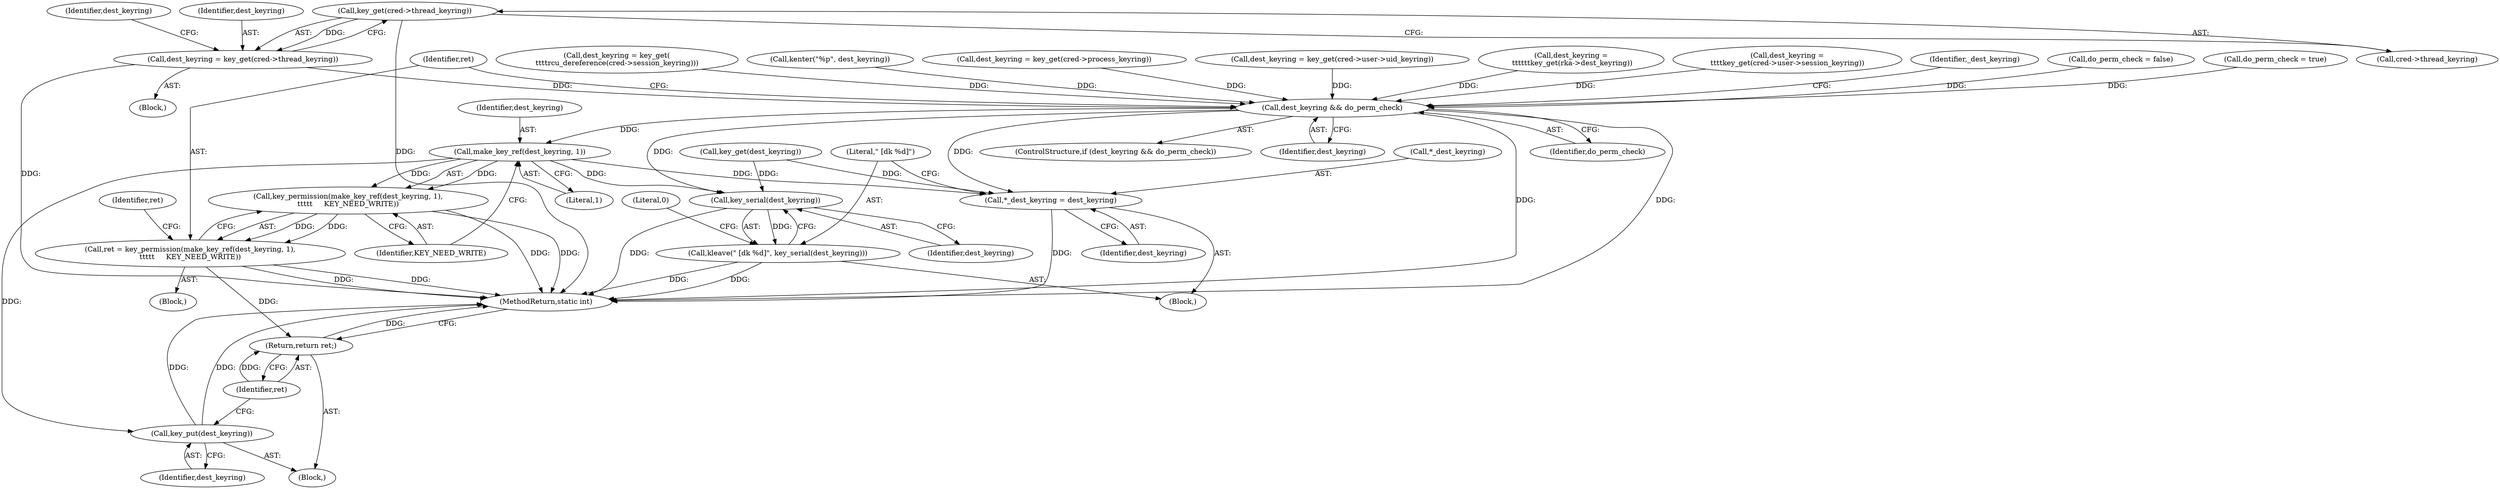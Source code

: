 digraph "0_linux_4dca6ea1d9432052afb06baf2e3ae78188a4410b@pointer" {
"1000193" [label="(Call,key_get(cred->thread_keyring))"];
"1000191" [label="(Call,dest_keyring = key_get(cred->thread_keyring))"];
"1000247" [label="(Call,dest_keyring && do_perm_check)"];
"1000254" [label="(Call,make_key_ref(dest_keyring, 1))"];
"1000253" [label="(Call,key_permission(make_key_ref(dest_keyring, 1),\n\t\t\t\t\t     KEY_NEED_WRITE))"];
"1000251" [label="(Call,ret = key_permission(make_key_ref(dest_keyring, 1),\n\t\t\t\t\t     KEY_NEED_WRITE))"];
"1000263" [label="(Return,return ret;)"];
"1000261" [label="(Call,key_put(dest_keyring))"];
"1000265" [label="(Call,*_dest_keyring = dest_keyring)"];
"1000271" [label="(Call,key_serial(dest_keyring))"];
"1000269" [label="(Call,kleave(\" [dk %d]\", key_serial(dest_keyring)))"];
"1000198" [label="(Identifier,dest_keyring)"];
"1000250" [label="(Block,)"];
"1000224" [label="(Call,dest_keyring =\n\t\t\t\tkey_get(cred->user->session_keyring))"];
"1000247" [label="(Call,dest_keyring && do_perm_check)"];
"1000246" [label="(ControlStructure,if (dest_keyring && do_perm_check))"];
"1000267" [label="(Identifier,_dest_keyring)"];
"1000191" [label="(Call,dest_keyring = key_get(cred->thread_keyring))"];
"1000186" [label="(Call,do_perm_check = false)"];
"1000257" [label="(Identifier,KEY_NEED_WRITE)"];
"1000252" [label="(Identifier,ret)"];
"1000130" [label="(Call,do_perm_check = true)"];
"1000212" [label="(Call,dest_keyring = key_get(\n\t\t\t\trcu_dereference(cred->session_keyring)))"];
"1000137" [label="(Block,)"];
"1000194" [label="(Call,cred->thread_keyring)"];
"1000249" [label="(Identifier,do_perm_check)"];
"1000256" [label="(Literal,1)"];
"1000270" [label="(Literal,\" [dk %d]\")"];
"1000248" [label="(Identifier,dest_keyring)"];
"1000251" [label="(Call,ret = key_permission(make_key_ref(dest_keyring, 1),\n\t\t\t\t\t     KEY_NEED_WRITE))"];
"1000119" [label="(Call,kenter(\"%p\", dest_keyring))"];
"1000271" [label="(Call,key_serial(dest_keyring))"];
"1000264" [label="(Identifier,ret)"];
"1000266" [label="(Call,*_dest_keyring)"];
"1000125" [label="(Call,key_get(dest_keyring))"];
"1000265" [label="(Call,*_dest_keyring = dest_keyring)"];
"1000255" [label="(Identifier,dest_keyring)"];
"1000106" [label="(Block,)"];
"1000275" [label="(MethodReturn,static int)"];
"1000269" [label="(Call,kleave(\" [dk %d]\", key_serial(dest_keyring)))"];
"1000253" [label="(Call,key_permission(make_key_ref(dest_keyring, 1),\n\t\t\t\t\t     KEY_NEED_WRITE))"];
"1000201" [label="(Call,dest_keyring = key_get(cred->process_keyring))"];
"1000268" [label="(Identifier,dest_keyring)"];
"1000263" [label="(Return,return ret;)"];
"1000272" [label="(Identifier,dest_keyring)"];
"1000274" [label="(Literal,0)"];
"1000192" [label="(Identifier,dest_keyring)"];
"1000261" [label="(Call,key_put(dest_keyring))"];
"1000260" [label="(Block,)"];
"1000234" [label="(Call,dest_keyring = key_get(cred->user->uid_keyring))"];
"1000259" [label="(Identifier,ret)"];
"1000172" [label="(Call,dest_keyring =\n \t\t\t\t\t\tkey_get(rka->dest_keyring))"];
"1000262" [label="(Identifier,dest_keyring)"];
"1000193" [label="(Call,key_get(cred->thread_keyring))"];
"1000254" [label="(Call,make_key_ref(dest_keyring, 1))"];
"1000193" -> "1000191"  [label="AST: "];
"1000193" -> "1000194"  [label="CFG: "];
"1000194" -> "1000193"  [label="AST: "];
"1000191" -> "1000193"  [label="CFG: "];
"1000193" -> "1000275"  [label="DDG: "];
"1000193" -> "1000191"  [label="DDG: "];
"1000191" -> "1000137"  [label="AST: "];
"1000192" -> "1000191"  [label="AST: "];
"1000198" -> "1000191"  [label="CFG: "];
"1000191" -> "1000275"  [label="DDG: "];
"1000191" -> "1000247"  [label="DDG: "];
"1000247" -> "1000246"  [label="AST: "];
"1000247" -> "1000248"  [label="CFG: "];
"1000247" -> "1000249"  [label="CFG: "];
"1000248" -> "1000247"  [label="AST: "];
"1000249" -> "1000247"  [label="AST: "];
"1000252" -> "1000247"  [label="CFG: "];
"1000267" -> "1000247"  [label="CFG: "];
"1000247" -> "1000275"  [label="DDG: "];
"1000247" -> "1000275"  [label="DDG: "];
"1000224" -> "1000247"  [label="DDG: "];
"1000234" -> "1000247"  [label="DDG: "];
"1000119" -> "1000247"  [label="DDG: "];
"1000201" -> "1000247"  [label="DDG: "];
"1000212" -> "1000247"  [label="DDG: "];
"1000172" -> "1000247"  [label="DDG: "];
"1000186" -> "1000247"  [label="DDG: "];
"1000130" -> "1000247"  [label="DDG: "];
"1000247" -> "1000254"  [label="DDG: "];
"1000247" -> "1000265"  [label="DDG: "];
"1000247" -> "1000271"  [label="DDG: "];
"1000254" -> "1000253"  [label="AST: "];
"1000254" -> "1000256"  [label="CFG: "];
"1000255" -> "1000254"  [label="AST: "];
"1000256" -> "1000254"  [label="AST: "];
"1000257" -> "1000254"  [label="CFG: "];
"1000254" -> "1000253"  [label="DDG: "];
"1000254" -> "1000253"  [label="DDG: "];
"1000254" -> "1000261"  [label="DDG: "];
"1000254" -> "1000265"  [label="DDG: "];
"1000254" -> "1000271"  [label="DDG: "];
"1000253" -> "1000251"  [label="AST: "];
"1000253" -> "1000257"  [label="CFG: "];
"1000257" -> "1000253"  [label="AST: "];
"1000251" -> "1000253"  [label="CFG: "];
"1000253" -> "1000275"  [label="DDG: "];
"1000253" -> "1000275"  [label="DDG: "];
"1000253" -> "1000251"  [label="DDG: "];
"1000253" -> "1000251"  [label="DDG: "];
"1000251" -> "1000250"  [label="AST: "];
"1000252" -> "1000251"  [label="AST: "];
"1000259" -> "1000251"  [label="CFG: "];
"1000251" -> "1000275"  [label="DDG: "];
"1000251" -> "1000275"  [label="DDG: "];
"1000251" -> "1000263"  [label="DDG: "];
"1000263" -> "1000260"  [label="AST: "];
"1000263" -> "1000264"  [label="CFG: "];
"1000264" -> "1000263"  [label="AST: "];
"1000275" -> "1000263"  [label="CFG: "];
"1000263" -> "1000275"  [label="DDG: "];
"1000264" -> "1000263"  [label="DDG: "];
"1000261" -> "1000260"  [label="AST: "];
"1000261" -> "1000262"  [label="CFG: "];
"1000262" -> "1000261"  [label="AST: "];
"1000264" -> "1000261"  [label="CFG: "];
"1000261" -> "1000275"  [label="DDG: "];
"1000261" -> "1000275"  [label="DDG: "];
"1000265" -> "1000106"  [label="AST: "];
"1000265" -> "1000268"  [label="CFG: "];
"1000266" -> "1000265"  [label="AST: "];
"1000268" -> "1000265"  [label="AST: "];
"1000270" -> "1000265"  [label="CFG: "];
"1000265" -> "1000275"  [label="DDG: "];
"1000125" -> "1000265"  [label="DDG: "];
"1000271" -> "1000269"  [label="AST: "];
"1000271" -> "1000272"  [label="CFG: "];
"1000272" -> "1000271"  [label="AST: "];
"1000269" -> "1000271"  [label="CFG: "];
"1000271" -> "1000275"  [label="DDG: "];
"1000271" -> "1000269"  [label="DDG: "];
"1000125" -> "1000271"  [label="DDG: "];
"1000269" -> "1000106"  [label="AST: "];
"1000270" -> "1000269"  [label="AST: "];
"1000274" -> "1000269"  [label="CFG: "];
"1000269" -> "1000275"  [label="DDG: "];
"1000269" -> "1000275"  [label="DDG: "];
}
